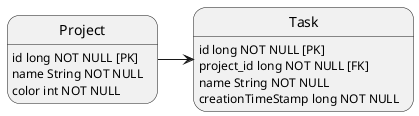  @startuml
    Project:id long NOT NULL [PK]
    Project:name String NOT NULL
    Project:color int NOT NULL
    Project->Task
    Task:id long NOT NULL [PK]
    Task:project_id long NOT NULL [FK]
    Task:name String NOT NULL
    Task:creationTimeStamp long NOT NULL
 @enduml